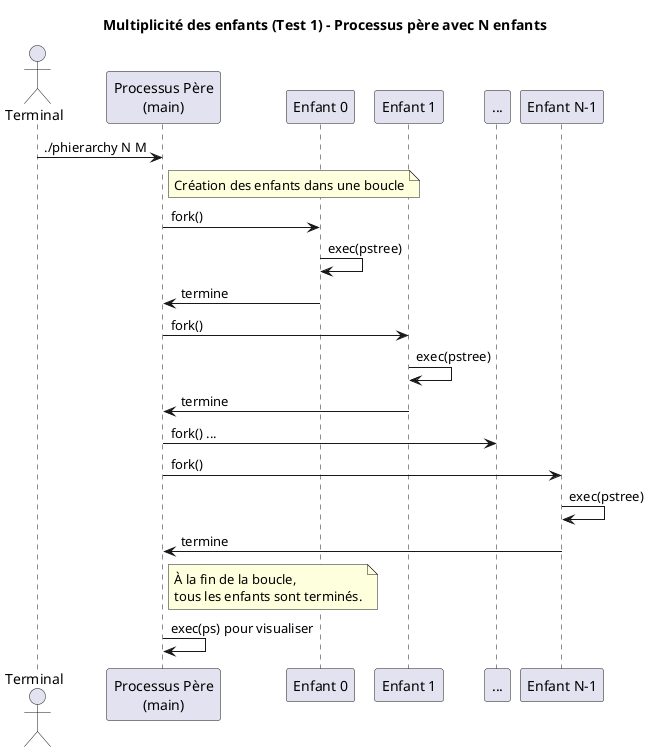 @startuml Multiplicité_des_enfants

title Multiplicité des enfants (Test 1) - Processus père avec N enfants

actor "Terminal" as User
participant "Processus Père\n(main)" as Parent
participant "Enfant 0" as C0
participant "Enfant 1" as C1
participant "..." as CDots
participant "Enfant N-1" as CN

User -> Parent: ./phierarchy N M
note right of Parent: Création des enfants dans une boucle

Parent -> C0: fork()
C0 -> C0: exec(pstree)
C0 -> Parent: termine

Parent -> C1: fork()
C1 -> C1: exec(pstree)
C1 -> Parent: termine

Parent -> CDots: fork() ...
Parent -> CN: fork()
CN -> CN: exec(pstree)
CN -> Parent: termine

note right of Parent
  À la fin de la boucle,
  tous les enfants sont terminés.
end note

Parent -> Parent: exec(ps) pour visualiser
@enduml


@startuml Généalogie_processus

title Généalogie des processus (Test 2) - 5 Générations

participant "Gen 0\n(Main)" as G0
participant "Gen 1\n(Fils de G0)" as G1
participant "Gen 2\n(Fils de G1)" as G2
participant "Gen 3\n(Fils de G2)" as G3
participant "Gen 4\n(Fils de G3)" as G4
participant "pstree" as PST

G0 -> G1: fork()
G1 -> G2: fork()
G2 -> G3: fork()
G3 -> G4: fork()

note over G4: Dernière génération

G4 -> PST: exec(pstree)
PST -> G4: fin

G4 -> G3: termine
G3 -> G2: termine
G2 -> G1: termine
G1 -> G0: termine

note right of G0
  Chaque processus ne crée qu’un seul fils.
  La hiérarchie est linéaire.
  La terminaison est en ordre inverse.
end note

@enduml
